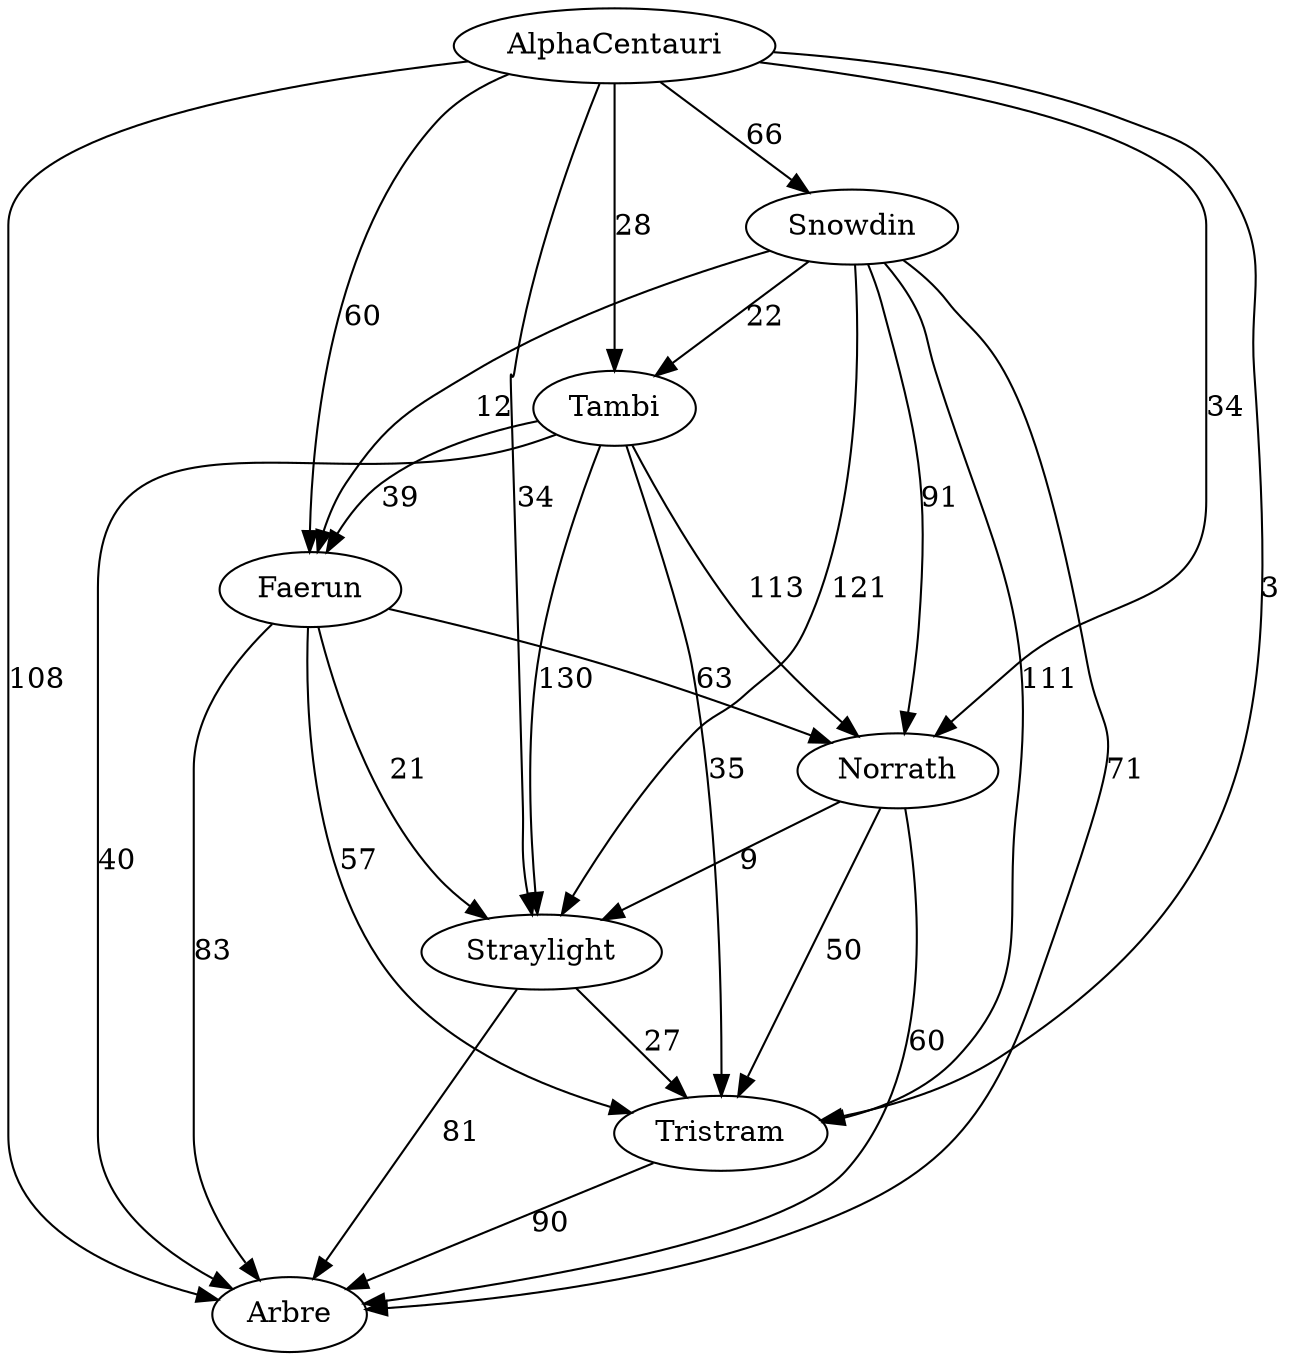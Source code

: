 digraph G {
  AlphaCentauri -> Snowdin [label="66"];
  AlphaCentauri -> Tambi [label="28"];
  AlphaCentauri -> Faerun [label="60"];
  AlphaCentauri -> Norrath [label="34"];
  AlphaCentauri -> Straylight [label="34"];
  AlphaCentauri -> Tristram [label="3"];
  AlphaCentauri -> Arbre [label="108"];
  Snowdin -> Tambi [label="22"];
  Snowdin -> Faerun [label="12"];
  Snowdin -> Norrath [label="91"];
  Snowdin -> Straylight [label="121"];
  Snowdin -> Tristram [label="111"];
  Snowdin -> Arbre [label="71"];
  Tambi -> Faerun [label="39"];
  Tambi -> Norrath [label="113"];
  Tambi -> Straylight [label="130"];
  Tambi -> Tristram [label="35"];
  Tambi -> Arbre [label="40"];
  Faerun -> Norrath [label="63"];
  Faerun -> Straylight [label="21"];
  Faerun -> Tristram [label="57"];
  Faerun -> Arbre [label="83"];
  Norrath -> Straylight [label="9"];
  Norrath -> Tristram [label="50"];
  Norrath -> Arbre [label="60"];
  Straylight -> Tristram [label="27"];
  Straylight -> Arbre [label="81"];
  Tristram -> Arbre [label="90"];
}
